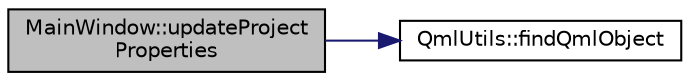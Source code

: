 digraph "MainWindow::updateProjectProperties"
{
 // LATEX_PDF_SIZE
  edge [fontname="Helvetica",fontsize="10",labelfontname="Helvetica",labelfontsize="10"];
  node [fontname="Helvetica",fontsize="10",shape=record];
  rankdir="LR";
  Node1 [label="MainWindow::updateProject\lProperties",height=0.2,width=0.4,color="black", fillcolor="grey75", style="filled", fontcolor="black",tooltip=" "];
  Node1 -> Node2 [color="midnightblue",fontsize="10",style="solid",fontname="Helvetica"];
  Node2 [label="QmlUtils::findQmlObject",height=0.2,width=0.4,color="black", fillcolor="white", style="filled",URL="$namespace_qml_utils.html#ae96a52474204e1a30a073c852a2af372",tooltip=" "];
}
